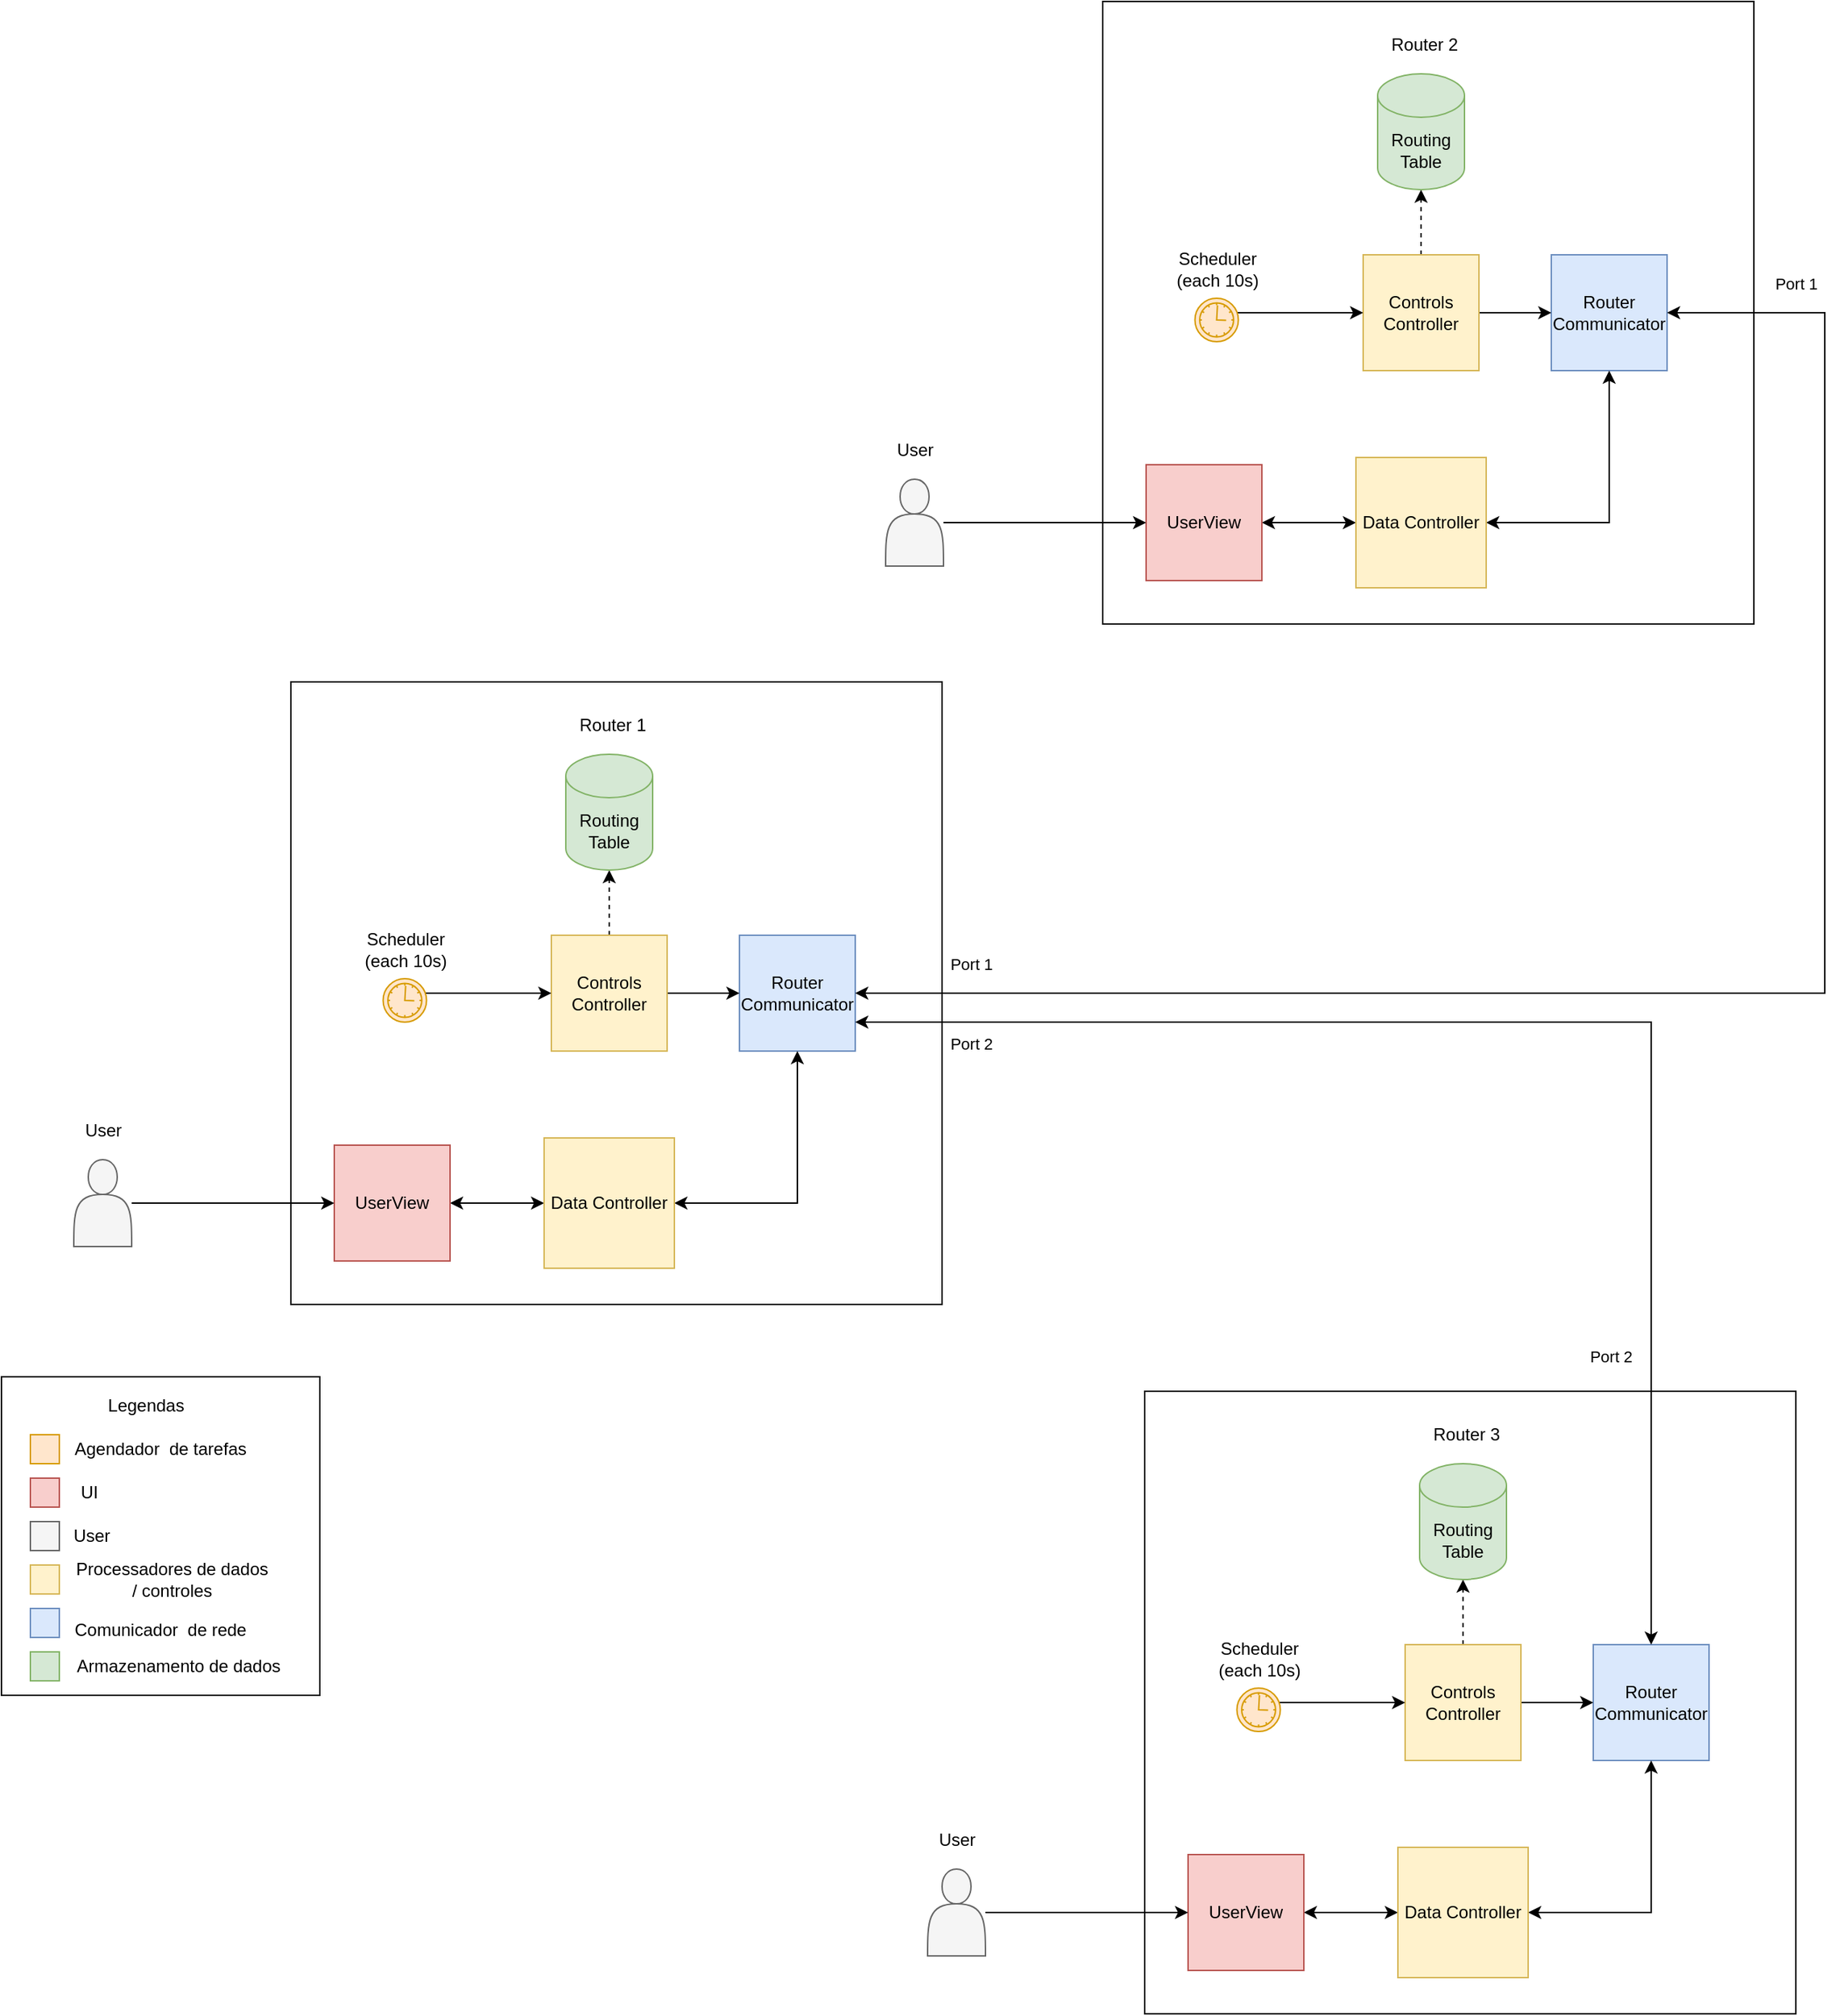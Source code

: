 <mxfile version="13.10.4" type="device"><diagram id="3JhZLWGxu41rpnTAruOT" name="Page-1"><mxGraphModel dx="830" dy="1854" grid="1" gridSize="10" guides="1" tooltips="1" connect="1" arrows="1" fold="1" page="1" pageScale="1" pageWidth="827" pageHeight="1169" math="0" shadow="0"><root><mxCell id="0"/><mxCell id="1" parent="0"/><mxCell id="TQsaaFeE6bRtpg55g81Z-88" value="" style="whiteSpace=wrap;html=1;aspect=fixed;" vertex="1" parent="1"><mxGeometry x="30" y="530" width="220" height="220" as="geometry"/></mxCell><mxCell id="TQsaaFeE6bRtpg55g81Z-10" value="" style="rounded=0;whiteSpace=wrap;html=1;" vertex="1" parent="1"><mxGeometry x="230" y="50" width="450" height="430" as="geometry"/></mxCell><mxCell id="TQsaaFeE6bRtpg55g81Z-44" value="" style="edgeStyle=orthogonalEdgeStyle;rounded=0;orthogonalLoop=1;jettySize=auto;html=1;startArrow=classic;startFill=1;" edge="1" parent="1" source="TQsaaFeE6bRtpg55g81Z-1" target="TQsaaFeE6bRtpg55g81Z-43"><mxGeometry relative="1" as="geometry"/></mxCell><mxCell id="TQsaaFeE6bRtpg55g81Z-1" value="UserView" style="whiteSpace=wrap;html=1;aspect=fixed;fillColor=#f8cecc;strokeColor=#b85450;" vertex="1" parent="1"><mxGeometry x="260" y="370" width="80" height="80" as="geometry"/></mxCell><mxCell id="TQsaaFeE6bRtpg55g81Z-2" value="Router Communicator" style="whiteSpace=wrap;html=1;aspect=fixed;fillColor=#dae8fc;strokeColor=#6c8ebf;" vertex="1" parent="1"><mxGeometry x="540" y="225" width="80" height="80" as="geometry"/></mxCell><mxCell id="TQsaaFeE6bRtpg55g81Z-6" value="Router 1" style="text;html=1;strokeColor=none;fillColor=none;align=center;verticalAlign=middle;whiteSpace=wrap;rounded=0;" vertex="1" parent="1"><mxGeometry x="425" y="70" width="55" height="20" as="geometry"/></mxCell><mxCell id="TQsaaFeE6bRtpg55g81Z-9" style="edgeStyle=orthogonalEdgeStyle;rounded=0;orthogonalLoop=1;jettySize=auto;html=1;" edge="1" parent="1" source="TQsaaFeE6bRtpg55g81Z-7" target="TQsaaFeE6bRtpg55g81Z-1"><mxGeometry relative="1" as="geometry"/></mxCell><mxCell id="TQsaaFeE6bRtpg55g81Z-7" value="" style="shape=actor;whiteSpace=wrap;html=1;fillColor=#f5f5f5;strokeColor=#666666;fontColor=#333333;" vertex="1" parent="1"><mxGeometry x="80" y="380" width="40" height="60" as="geometry"/></mxCell><mxCell id="TQsaaFeE6bRtpg55g81Z-8" value="User" style="text;html=1;align=center;verticalAlign=middle;resizable=0;points=[];autosize=1;" vertex="1" parent="1"><mxGeometry x="80" y="350" width="40" height="20" as="geometry"/></mxCell><mxCell id="TQsaaFeE6bRtpg55g81Z-35" style="edgeStyle=orthogonalEdgeStyle;rounded=0;orthogonalLoop=1;jettySize=auto;html=1;entryX=0;entryY=0.5;entryDx=0;entryDy=0;" edge="1" parent="1" source="TQsaaFeE6bRtpg55g81Z-33" target="TQsaaFeE6bRtpg55g81Z-2"><mxGeometry relative="1" as="geometry"/></mxCell><mxCell id="TQsaaFeE6bRtpg55g81Z-37" style="edgeStyle=orthogonalEdgeStyle;rounded=0;orthogonalLoop=1;jettySize=auto;html=1;entryX=0.5;entryY=1;entryDx=0;entryDy=0;entryPerimeter=0;dashed=1;" edge="1" parent="1" source="TQsaaFeE6bRtpg55g81Z-33" target="TQsaaFeE6bRtpg55g81Z-36"><mxGeometry relative="1" as="geometry"/></mxCell><mxCell id="TQsaaFeE6bRtpg55g81Z-33" value="Controls&lt;br&gt;Controller" style="whiteSpace=wrap;html=1;aspect=fixed;fillColor=#fff2cc;strokeColor=#d6b656;" vertex="1" parent="1"><mxGeometry x="410" y="225" width="80" height="80" as="geometry"/></mxCell><mxCell id="TQsaaFeE6bRtpg55g81Z-36" value="Routing&lt;br&gt;Table" style="shape=cylinder3;whiteSpace=wrap;html=1;boundedLbl=1;backgroundOutline=1;size=15;fillColor=#d5e8d4;strokeColor=#82b366;" vertex="1" parent="1"><mxGeometry x="420" y="100" width="60" height="80" as="geometry"/></mxCell><mxCell id="TQsaaFeE6bRtpg55g81Z-41" style="edgeStyle=orthogonalEdgeStyle;rounded=0;orthogonalLoop=1;jettySize=auto;html=1;entryX=0;entryY=0.5;entryDx=0;entryDy=0;" edge="1" parent="1" source="TQsaaFeE6bRtpg55g81Z-38" target="TQsaaFeE6bRtpg55g81Z-33"><mxGeometry relative="1" as="geometry"><Array as="points"><mxPoint x="385" y="265"/></Array></mxGeometry></mxCell><mxCell id="TQsaaFeE6bRtpg55g81Z-38" value="" style="shape=mxgraph.bpmn.shape;html=1;verticalLabelPosition=bottom;labelBackgroundColor=#ffffff;verticalAlign=top;align=center;perimeter=ellipsePerimeter;outlineConnect=0;outline=eventInt;symbol=timer;fillColor=#ffe6cc;strokeColor=#d79b00;" vertex="1" parent="1"><mxGeometry x="293.75" y="255" width="30" height="30" as="geometry"/></mxCell><mxCell id="TQsaaFeE6bRtpg55g81Z-42" value="Scheduler&lt;br&gt;(each 10s)" style="text;html=1;strokeColor=none;fillColor=none;align=center;verticalAlign=middle;whiteSpace=wrap;rounded=0;" vertex="1" parent="1"><mxGeometry x="277.5" y="225" width="62.5" height="20" as="geometry"/></mxCell><mxCell id="TQsaaFeE6bRtpg55g81Z-45" style="edgeStyle=orthogonalEdgeStyle;rounded=0;orthogonalLoop=1;jettySize=auto;html=1;entryX=0.5;entryY=1;entryDx=0;entryDy=0;startArrow=classic;startFill=1;" edge="1" parent="1" source="TQsaaFeE6bRtpg55g81Z-43" target="TQsaaFeE6bRtpg55g81Z-2"><mxGeometry relative="1" as="geometry"/></mxCell><mxCell id="TQsaaFeE6bRtpg55g81Z-43" value="Data Controller" style="whiteSpace=wrap;html=1;aspect=fixed;fillColor=#fff2cc;strokeColor=#d6b656;" vertex="1" parent="1"><mxGeometry x="405" y="365" width="90" height="90" as="geometry"/></mxCell><mxCell id="TQsaaFeE6bRtpg55g81Z-46" value="" style="rounded=0;whiteSpace=wrap;html=1;" vertex="1" parent="1"><mxGeometry x="791" y="-420" width="450" height="430" as="geometry"/></mxCell><mxCell id="TQsaaFeE6bRtpg55g81Z-47" value="" style="edgeStyle=orthogonalEdgeStyle;rounded=0;orthogonalLoop=1;jettySize=auto;html=1;startArrow=classic;startFill=1;" edge="1" source="TQsaaFeE6bRtpg55g81Z-48" target="TQsaaFeE6bRtpg55g81Z-62" parent="1"><mxGeometry relative="1" as="geometry"/></mxCell><mxCell id="TQsaaFeE6bRtpg55g81Z-48" value="UserView" style="whiteSpace=wrap;html=1;aspect=fixed;fillColor=#f8cecc;strokeColor=#b85450;" vertex="1" parent="1"><mxGeometry x="821" y="-100" width="80" height="80" as="geometry"/></mxCell><mxCell id="TQsaaFeE6bRtpg55g81Z-49" value="Router Communicator" style="whiteSpace=wrap;html=1;aspect=fixed;fillColor=#dae8fc;strokeColor=#6c8ebf;" vertex="1" parent="1"><mxGeometry x="1101" y="-245" width="80" height="80" as="geometry"/></mxCell><mxCell id="TQsaaFeE6bRtpg55g81Z-50" value="Router 2" style="text;html=1;strokeColor=none;fillColor=none;align=center;verticalAlign=middle;whiteSpace=wrap;rounded=0;" vertex="1" parent="1"><mxGeometry x="986" y="-400" width="55" height="20" as="geometry"/></mxCell><mxCell id="TQsaaFeE6bRtpg55g81Z-51" style="edgeStyle=orthogonalEdgeStyle;rounded=0;orthogonalLoop=1;jettySize=auto;html=1;" edge="1" source="TQsaaFeE6bRtpg55g81Z-52" target="TQsaaFeE6bRtpg55g81Z-48" parent="1"><mxGeometry relative="1" as="geometry"/></mxCell><mxCell id="TQsaaFeE6bRtpg55g81Z-52" value="" style="shape=actor;whiteSpace=wrap;html=1;fillColor=#f5f5f5;strokeColor=#666666;fontColor=#333333;" vertex="1" parent="1"><mxGeometry x="641" y="-90" width="40" height="60" as="geometry"/></mxCell><mxCell id="TQsaaFeE6bRtpg55g81Z-53" value="User" style="text;html=1;align=center;verticalAlign=middle;resizable=0;points=[];autosize=1;" vertex="1" parent="1"><mxGeometry x="641" y="-120" width="40" height="20" as="geometry"/></mxCell><mxCell id="TQsaaFeE6bRtpg55g81Z-54" style="edgeStyle=orthogonalEdgeStyle;rounded=0;orthogonalLoop=1;jettySize=auto;html=1;entryX=0;entryY=0.5;entryDx=0;entryDy=0;" edge="1" source="TQsaaFeE6bRtpg55g81Z-56" target="TQsaaFeE6bRtpg55g81Z-49" parent="1"><mxGeometry relative="1" as="geometry"/></mxCell><mxCell id="TQsaaFeE6bRtpg55g81Z-55" style="edgeStyle=orthogonalEdgeStyle;rounded=0;orthogonalLoop=1;jettySize=auto;html=1;entryX=0.5;entryY=1;entryDx=0;entryDy=0;entryPerimeter=0;dashed=1;" edge="1" source="TQsaaFeE6bRtpg55g81Z-56" target="TQsaaFeE6bRtpg55g81Z-57" parent="1"><mxGeometry relative="1" as="geometry"/></mxCell><mxCell id="TQsaaFeE6bRtpg55g81Z-56" value="Controls&lt;br&gt;Controller" style="whiteSpace=wrap;html=1;aspect=fixed;fillColor=#fff2cc;strokeColor=#d6b656;" vertex="1" parent="1"><mxGeometry x="971" y="-245" width="80" height="80" as="geometry"/></mxCell><mxCell id="TQsaaFeE6bRtpg55g81Z-57" value="Routing&lt;br&gt;Table" style="shape=cylinder3;whiteSpace=wrap;html=1;boundedLbl=1;backgroundOutline=1;size=15;fillColor=#d5e8d4;strokeColor=#82b366;" vertex="1" parent="1"><mxGeometry x="981" y="-370" width="60" height="80" as="geometry"/></mxCell><mxCell id="TQsaaFeE6bRtpg55g81Z-58" style="edgeStyle=orthogonalEdgeStyle;rounded=0;orthogonalLoop=1;jettySize=auto;html=1;entryX=0;entryY=0.5;entryDx=0;entryDy=0;" edge="1" source="TQsaaFeE6bRtpg55g81Z-59" target="TQsaaFeE6bRtpg55g81Z-56" parent="1"><mxGeometry relative="1" as="geometry"><Array as="points"><mxPoint x="946" y="-205"/></Array></mxGeometry></mxCell><mxCell id="TQsaaFeE6bRtpg55g81Z-59" value="" style="shape=mxgraph.bpmn.shape;html=1;verticalLabelPosition=bottom;labelBackgroundColor=#ffffff;verticalAlign=top;align=center;perimeter=ellipsePerimeter;outlineConnect=0;outline=eventInt;symbol=timer;fillColor=#ffe6cc;strokeColor=#d79b00;" vertex="1" parent="1"><mxGeometry x="854.75" y="-215" width="30" height="30" as="geometry"/></mxCell><mxCell id="TQsaaFeE6bRtpg55g81Z-60" value="Scheduler&lt;br&gt;(each 10s)" style="text;html=1;strokeColor=none;fillColor=none;align=center;verticalAlign=middle;whiteSpace=wrap;rounded=0;" vertex="1" parent="1"><mxGeometry x="838.5" y="-245" width="62.5" height="20" as="geometry"/></mxCell><mxCell id="TQsaaFeE6bRtpg55g81Z-61" style="edgeStyle=orthogonalEdgeStyle;rounded=0;orthogonalLoop=1;jettySize=auto;html=1;entryX=0.5;entryY=1;entryDx=0;entryDy=0;startArrow=classic;startFill=1;" edge="1" source="TQsaaFeE6bRtpg55g81Z-62" target="TQsaaFeE6bRtpg55g81Z-49" parent="1"><mxGeometry relative="1" as="geometry"/></mxCell><mxCell id="TQsaaFeE6bRtpg55g81Z-62" value="Data Controller" style="whiteSpace=wrap;html=1;aspect=fixed;fillColor=#fff2cc;strokeColor=#d6b656;" vertex="1" parent="1"><mxGeometry x="966" y="-105" width="90" height="90" as="geometry"/></mxCell><mxCell id="TQsaaFeE6bRtpg55g81Z-63" value="" style="rounded=0;whiteSpace=wrap;html=1;" vertex="1" parent="1"><mxGeometry x="820" y="540" width="450" height="430" as="geometry"/></mxCell><mxCell id="TQsaaFeE6bRtpg55g81Z-64" value="" style="edgeStyle=orthogonalEdgeStyle;rounded=0;orthogonalLoop=1;jettySize=auto;html=1;startArrow=classic;startFill=1;" edge="1" source="TQsaaFeE6bRtpg55g81Z-65" target="TQsaaFeE6bRtpg55g81Z-79" parent="1"><mxGeometry relative="1" as="geometry"/></mxCell><mxCell id="TQsaaFeE6bRtpg55g81Z-65" value="UserView" style="whiteSpace=wrap;html=1;aspect=fixed;fillColor=#f8cecc;strokeColor=#b85450;" vertex="1" parent="1"><mxGeometry x="850" y="860" width="80" height="80" as="geometry"/></mxCell><mxCell id="TQsaaFeE6bRtpg55g81Z-66" value="Router Communicator" style="whiteSpace=wrap;html=1;aspect=fixed;fillColor=#dae8fc;strokeColor=#6c8ebf;" vertex="1" parent="1"><mxGeometry x="1130" y="715" width="80" height="80" as="geometry"/></mxCell><mxCell id="TQsaaFeE6bRtpg55g81Z-67" value="Router 3" style="text;html=1;strokeColor=none;fillColor=none;align=center;verticalAlign=middle;whiteSpace=wrap;rounded=0;" vertex="1" parent="1"><mxGeometry x="1015" y="560" width="55" height="20" as="geometry"/></mxCell><mxCell id="TQsaaFeE6bRtpg55g81Z-68" style="edgeStyle=orthogonalEdgeStyle;rounded=0;orthogonalLoop=1;jettySize=auto;html=1;" edge="1" source="TQsaaFeE6bRtpg55g81Z-69" target="TQsaaFeE6bRtpg55g81Z-65" parent="1"><mxGeometry relative="1" as="geometry"/></mxCell><mxCell id="TQsaaFeE6bRtpg55g81Z-69" value="" style="shape=actor;whiteSpace=wrap;html=1;fillColor=#f5f5f5;strokeColor=#666666;fontColor=#333333;" vertex="1" parent="1"><mxGeometry x="670" y="870" width="40" height="60" as="geometry"/></mxCell><mxCell id="TQsaaFeE6bRtpg55g81Z-70" value="User" style="text;html=1;align=center;verticalAlign=middle;resizable=0;points=[];autosize=1;" vertex="1" parent="1"><mxGeometry x="670" y="840" width="40" height="20" as="geometry"/></mxCell><mxCell id="TQsaaFeE6bRtpg55g81Z-71" style="edgeStyle=orthogonalEdgeStyle;rounded=0;orthogonalLoop=1;jettySize=auto;html=1;entryX=0;entryY=0.5;entryDx=0;entryDy=0;" edge="1" source="TQsaaFeE6bRtpg55g81Z-73" target="TQsaaFeE6bRtpg55g81Z-66" parent="1"><mxGeometry relative="1" as="geometry"/></mxCell><mxCell id="TQsaaFeE6bRtpg55g81Z-72" style="edgeStyle=orthogonalEdgeStyle;rounded=0;orthogonalLoop=1;jettySize=auto;html=1;entryX=0.5;entryY=1;entryDx=0;entryDy=0;entryPerimeter=0;dashed=1;" edge="1" source="TQsaaFeE6bRtpg55g81Z-73" target="TQsaaFeE6bRtpg55g81Z-74" parent="1"><mxGeometry relative="1" as="geometry"/></mxCell><mxCell id="TQsaaFeE6bRtpg55g81Z-73" value="Controls&lt;br&gt;Controller" style="whiteSpace=wrap;html=1;aspect=fixed;fillColor=#fff2cc;strokeColor=#d6b656;" vertex="1" parent="1"><mxGeometry x="1000" y="715" width="80" height="80" as="geometry"/></mxCell><mxCell id="TQsaaFeE6bRtpg55g81Z-74" value="Routing&lt;br&gt;Table" style="shape=cylinder3;whiteSpace=wrap;html=1;boundedLbl=1;backgroundOutline=1;size=15;fillColor=#d5e8d4;strokeColor=#82b366;" vertex="1" parent="1"><mxGeometry x="1010" y="590" width="60" height="80" as="geometry"/></mxCell><mxCell id="TQsaaFeE6bRtpg55g81Z-75" style="edgeStyle=orthogonalEdgeStyle;rounded=0;orthogonalLoop=1;jettySize=auto;html=1;entryX=0;entryY=0.5;entryDx=0;entryDy=0;" edge="1" source="TQsaaFeE6bRtpg55g81Z-76" target="TQsaaFeE6bRtpg55g81Z-73" parent="1"><mxGeometry relative="1" as="geometry"><Array as="points"><mxPoint x="975" y="755"/></Array></mxGeometry></mxCell><mxCell id="TQsaaFeE6bRtpg55g81Z-76" value="" style="shape=mxgraph.bpmn.shape;html=1;verticalLabelPosition=bottom;labelBackgroundColor=#ffffff;verticalAlign=top;align=center;perimeter=ellipsePerimeter;outlineConnect=0;outline=eventInt;symbol=timer;fillColor=#ffe6cc;strokeColor=#d79b00;" vertex="1" parent="1"><mxGeometry x="883.75" y="745" width="30" height="30" as="geometry"/></mxCell><mxCell id="TQsaaFeE6bRtpg55g81Z-77" value="Scheduler&lt;br&gt;(each 10s)" style="text;html=1;strokeColor=none;fillColor=none;align=center;verticalAlign=middle;whiteSpace=wrap;rounded=0;" vertex="1" parent="1"><mxGeometry x="867.5" y="715" width="62.5" height="20" as="geometry"/></mxCell><mxCell id="TQsaaFeE6bRtpg55g81Z-78" style="edgeStyle=orthogonalEdgeStyle;rounded=0;orthogonalLoop=1;jettySize=auto;html=1;entryX=0.5;entryY=1;entryDx=0;entryDy=0;startArrow=classic;startFill=1;" edge="1" source="TQsaaFeE6bRtpg55g81Z-79" target="TQsaaFeE6bRtpg55g81Z-66" parent="1"><mxGeometry relative="1" as="geometry"/></mxCell><mxCell id="TQsaaFeE6bRtpg55g81Z-79" value="Data Controller" style="whiteSpace=wrap;html=1;aspect=fixed;fillColor=#fff2cc;strokeColor=#d6b656;" vertex="1" parent="1"><mxGeometry x="995" y="855" width="90" height="90" as="geometry"/></mxCell><mxCell id="TQsaaFeE6bRtpg55g81Z-80" style="edgeStyle=orthogonalEdgeStyle;rounded=0;orthogonalLoop=1;jettySize=auto;html=1;startArrow=classic;startFill=1;entryX=1;entryY=0.5;entryDx=0;entryDy=0;" edge="1" parent="1" source="TQsaaFeE6bRtpg55g81Z-2" target="TQsaaFeE6bRtpg55g81Z-49"><mxGeometry relative="1" as="geometry"><mxPoint x="1290" y="-80" as="targetPoint"/><Array as="points"><mxPoint x="1290" y="265"/><mxPoint x="1290" y="-205"/></Array></mxGeometry></mxCell><mxCell id="TQsaaFeE6bRtpg55g81Z-81" value="Port 1" style="edgeLabel;html=1;align=center;verticalAlign=middle;resizable=0;points=[];" vertex="1" connectable="0" parent="TQsaaFeE6bRtpg55g81Z-80"><mxGeometry x="-0.296" y="-4" relative="1" as="geometry"><mxPoint x="-360" y="-24" as="offset"/></mxGeometry></mxCell><mxCell id="TQsaaFeE6bRtpg55g81Z-82" style="edgeStyle=orthogonalEdgeStyle;rounded=0;orthogonalLoop=1;jettySize=auto;html=1;exitX=1;exitY=0.75;exitDx=0;exitDy=0;startArrow=classic;startFill=1;" edge="1" parent="1" source="TQsaaFeE6bRtpg55g81Z-2" target="TQsaaFeE6bRtpg55g81Z-66"><mxGeometry relative="1" as="geometry"/></mxCell><mxCell id="TQsaaFeE6bRtpg55g81Z-83" value="Port 2" style="edgeLabel;html=1;align=center;verticalAlign=middle;resizable=0;points=[];" vertex="1" connectable="0" parent="TQsaaFeE6bRtpg55g81Z-82"><mxGeometry x="-0.222" y="-1" relative="1" as="geometry"><mxPoint x="-301" y="14" as="offset"/></mxGeometry></mxCell><mxCell id="TQsaaFeE6bRtpg55g81Z-84" value="Port 2" style="edgeLabel;html=1;align=center;verticalAlign=middle;resizable=0;points=[];" vertex="1" connectable="0" parent="1"><mxGeometry x="960" y="410" as="geometry"><mxPoint x="182" y="106" as="offset"/></mxGeometry></mxCell><mxCell id="TQsaaFeE6bRtpg55g81Z-85" value="Port 1" style="edgeLabel;html=1;align=center;verticalAlign=middle;resizable=0;points=[];" vertex="1" connectable="0" parent="1"><mxGeometry x="1270" y="-225" as="geometry"/></mxCell><mxCell id="TQsaaFeE6bRtpg55g81Z-87" value="Legendas" style="text;html=1;strokeColor=none;fillColor=none;align=center;verticalAlign=middle;whiteSpace=wrap;rounded=0;" vertex="1" parent="1"><mxGeometry x="110" y="540" width="40" height="20" as="geometry"/></mxCell><mxCell id="TQsaaFeE6bRtpg55g81Z-89" value="" style="whiteSpace=wrap;html=1;aspect=fixed;fillColor=#ffe6cc;strokeColor=#d79b00;" vertex="1" parent="1"><mxGeometry x="50" y="570" width="20" height="20" as="geometry"/></mxCell><mxCell id="TQsaaFeE6bRtpg55g81Z-90" value="" style="whiteSpace=wrap;html=1;aspect=fixed;fillColor=#f8cecc;strokeColor=#b85450;" vertex="1" parent="1"><mxGeometry x="50" y="600" width="20" height="20" as="geometry"/></mxCell><mxCell id="TQsaaFeE6bRtpg55g81Z-91" value="" style="whiteSpace=wrap;html=1;aspect=fixed;fillColor=#f5f5f5;strokeColor=#666666;fontColor=#333333;" vertex="1" parent="1"><mxGeometry x="50" y="630" width="20" height="20" as="geometry"/></mxCell><mxCell id="TQsaaFeE6bRtpg55g81Z-92" value="" style="whiteSpace=wrap;html=1;aspect=fixed;fillColor=#fff2cc;strokeColor=#d6b656;" vertex="1" parent="1"><mxGeometry x="50" y="660" width="20" height="20" as="geometry"/></mxCell><mxCell id="TQsaaFeE6bRtpg55g81Z-93" value="" style="whiteSpace=wrap;html=1;aspect=fixed;fillColor=#dae8fc;strokeColor=#6c8ebf;" vertex="1" parent="1"><mxGeometry x="50" y="690" width="20" height="20" as="geometry"/></mxCell><mxCell id="TQsaaFeE6bRtpg55g81Z-94" value="" style="whiteSpace=wrap;html=1;aspect=fixed;fillColor=#d5e8d4;strokeColor=#82b366;" vertex="1" parent="1"><mxGeometry x="50" y="720" width="20" height="20" as="geometry"/></mxCell><mxCell id="TQsaaFeE6bRtpg55g81Z-100" value="Agendador &amp;nbsp;de tarefas" style="text;html=1;strokeColor=none;fillColor=none;align=center;verticalAlign=middle;whiteSpace=wrap;rounded=0;" vertex="1" parent="1"><mxGeometry x="75" y="570" width="130" height="20" as="geometry"/></mxCell><mxCell id="TQsaaFeE6bRtpg55g81Z-101" value="UI&amp;nbsp;" style="text;html=1;strokeColor=none;fillColor=none;align=center;verticalAlign=middle;whiteSpace=wrap;rounded=0;" vertex="1" parent="1"><mxGeometry x="75" y="600" width="35" height="20" as="geometry"/></mxCell><mxCell id="TQsaaFeE6bRtpg55g81Z-103" value="User" style="text;html=1;strokeColor=none;fillColor=none;align=center;verticalAlign=middle;whiteSpace=wrap;rounded=0;" vertex="1" parent="1"><mxGeometry x="75" y="630" width="35" height="20" as="geometry"/></mxCell><mxCell id="TQsaaFeE6bRtpg55g81Z-104" value="Processadores de dados / controles" style="text;html=1;strokeColor=none;fillColor=none;align=center;verticalAlign=middle;whiteSpace=wrap;rounded=0;" vertex="1" parent="1"><mxGeometry x="80" y="660" width="136" height="20" as="geometry"/></mxCell><mxCell id="TQsaaFeE6bRtpg55g81Z-105" value="Comunicador &amp;nbsp;de rede" style="text;html=1;strokeColor=none;fillColor=none;align=center;verticalAlign=middle;whiteSpace=wrap;rounded=0;" vertex="1" parent="1"><mxGeometry x="75" y="695" width="130" height="20" as="geometry"/></mxCell><mxCell id="TQsaaFeE6bRtpg55g81Z-106" value="Armazenamento de dados" style="text;html=1;strokeColor=none;fillColor=none;align=center;verticalAlign=middle;whiteSpace=wrap;rounded=0;" vertex="1" parent="1"><mxGeometry x="80" y="720" width="145" height="20" as="geometry"/></mxCell></root></mxGraphModel></diagram></mxfile>